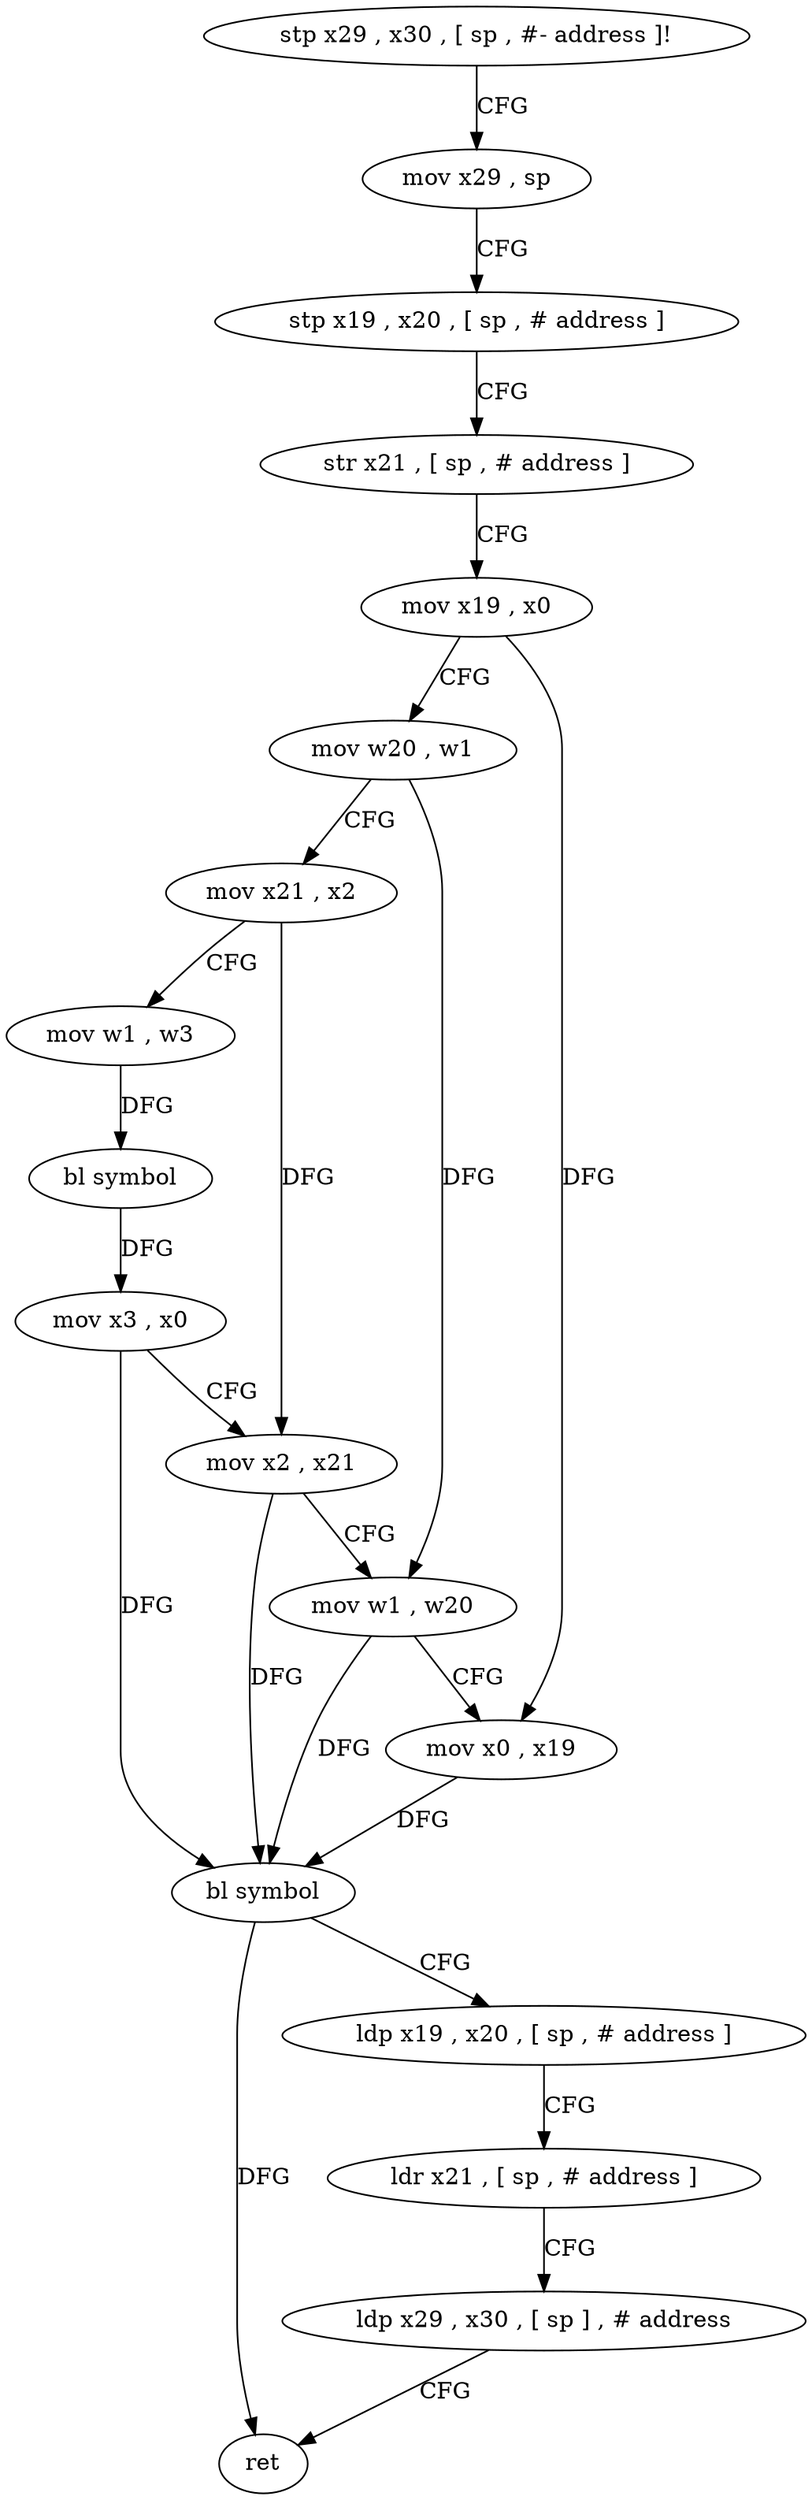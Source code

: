 digraph "func" {
"78544" [label = "stp x29 , x30 , [ sp , #- address ]!" ]
"78548" [label = "mov x29 , sp" ]
"78552" [label = "stp x19 , x20 , [ sp , # address ]" ]
"78556" [label = "str x21 , [ sp , # address ]" ]
"78560" [label = "mov x19 , x0" ]
"78564" [label = "mov w20 , w1" ]
"78568" [label = "mov x21 , x2" ]
"78572" [label = "mov w1 , w3" ]
"78576" [label = "bl symbol" ]
"78580" [label = "mov x3 , x0" ]
"78584" [label = "mov x2 , x21" ]
"78588" [label = "mov w1 , w20" ]
"78592" [label = "mov x0 , x19" ]
"78596" [label = "bl symbol" ]
"78600" [label = "ldp x19 , x20 , [ sp , # address ]" ]
"78604" [label = "ldr x21 , [ sp , # address ]" ]
"78608" [label = "ldp x29 , x30 , [ sp ] , # address" ]
"78612" [label = "ret" ]
"78544" -> "78548" [ label = "CFG" ]
"78548" -> "78552" [ label = "CFG" ]
"78552" -> "78556" [ label = "CFG" ]
"78556" -> "78560" [ label = "CFG" ]
"78560" -> "78564" [ label = "CFG" ]
"78560" -> "78592" [ label = "DFG" ]
"78564" -> "78568" [ label = "CFG" ]
"78564" -> "78588" [ label = "DFG" ]
"78568" -> "78572" [ label = "CFG" ]
"78568" -> "78584" [ label = "DFG" ]
"78572" -> "78576" [ label = "DFG" ]
"78576" -> "78580" [ label = "DFG" ]
"78580" -> "78584" [ label = "CFG" ]
"78580" -> "78596" [ label = "DFG" ]
"78584" -> "78588" [ label = "CFG" ]
"78584" -> "78596" [ label = "DFG" ]
"78588" -> "78592" [ label = "CFG" ]
"78588" -> "78596" [ label = "DFG" ]
"78592" -> "78596" [ label = "DFG" ]
"78596" -> "78600" [ label = "CFG" ]
"78596" -> "78612" [ label = "DFG" ]
"78600" -> "78604" [ label = "CFG" ]
"78604" -> "78608" [ label = "CFG" ]
"78608" -> "78612" [ label = "CFG" ]
}
